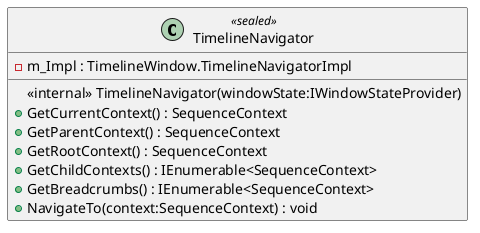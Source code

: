 @startuml
class TimelineNavigator <<sealed>> {
    - m_Impl : TimelineWindow.TimelineNavigatorImpl
    <<internal>> TimelineNavigator(windowState:IWindowStateProvider)
    + GetCurrentContext() : SequenceContext
    + GetParentContext() : SequenceContext
    + GetRootContext() : SequenceContext
    + GetChildContexts() : IEnumerable<SequenceContext>
    + GetBreadcrumbs() : IEnumerable<SequenceContext>
    + NavigateTo(context:SequenceContext) : void
}
@enduml
